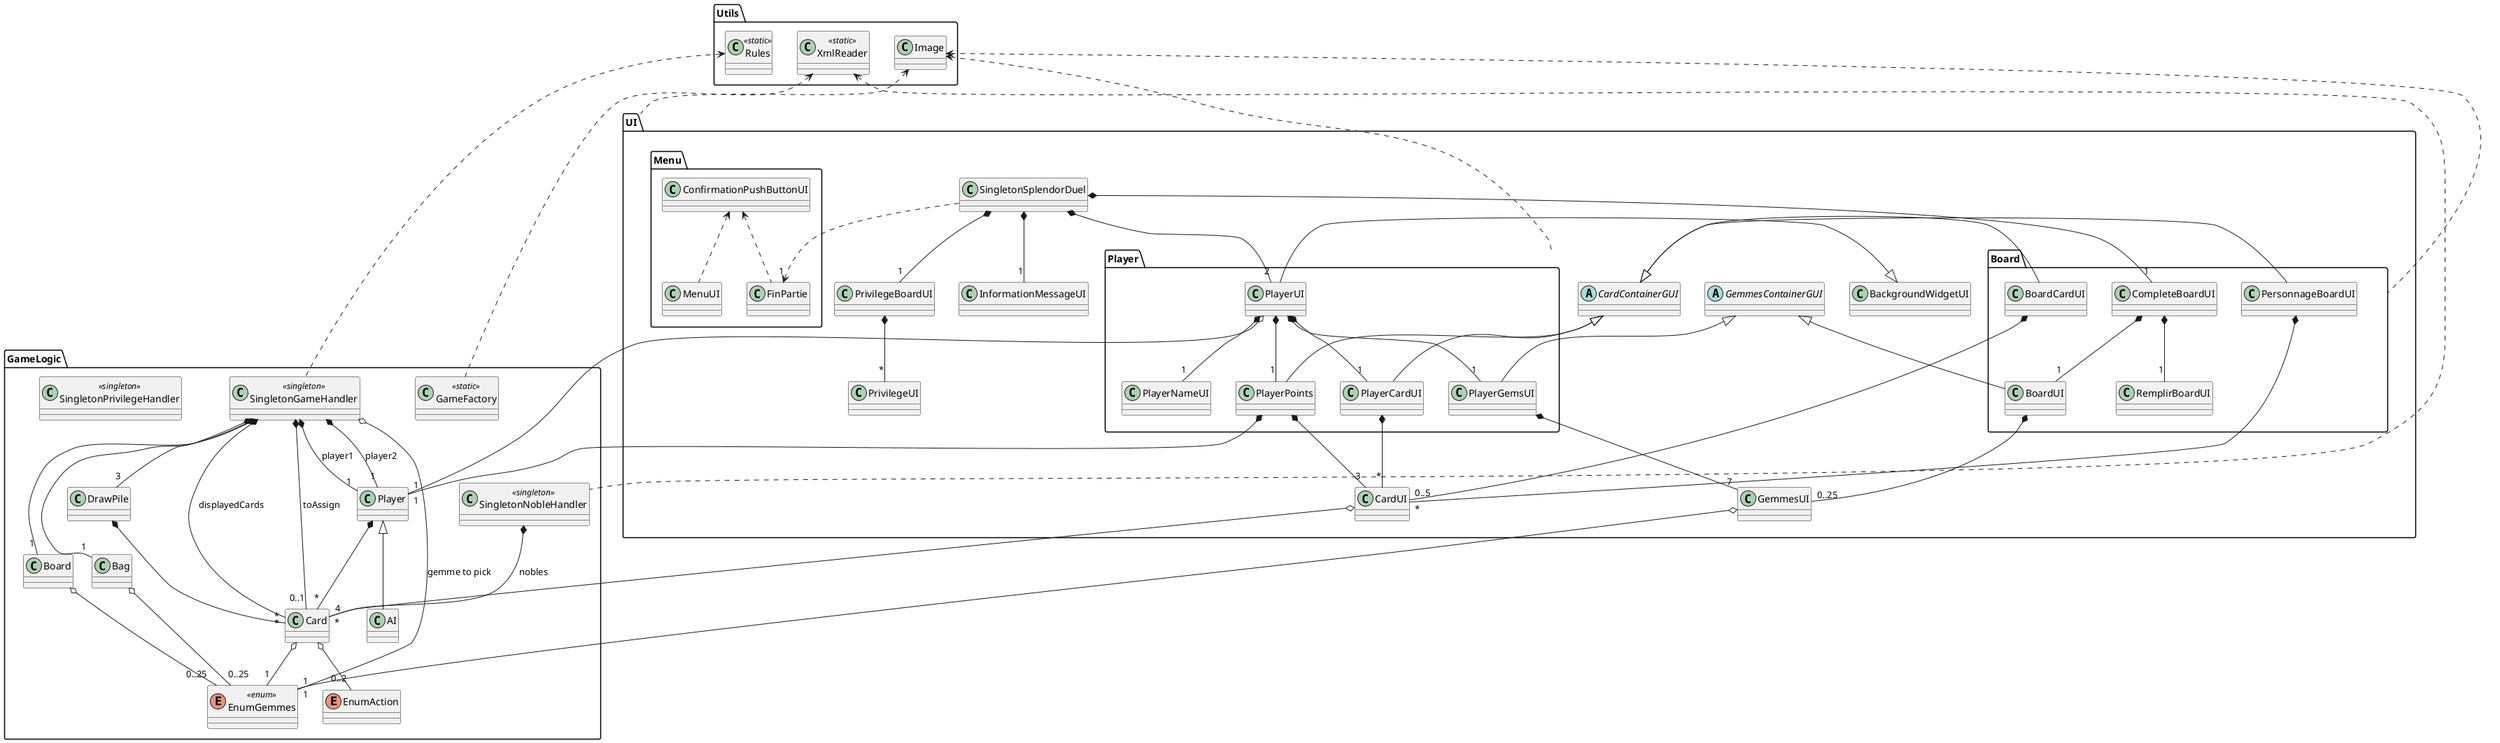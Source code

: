 @startuml

package "GameLogic" {
    enum EnumAction { }
    class Board { }
    class Bag { }
    class Card { }
    class DrawPile { }
    class GameFactory << static >> { }
    class SingletonGameHandler << singleton >> { }
    enum EnumGemmes << enum >> { }
    class SingletonNobleHandler << singleton >> { }
    class Player { }
    class AI { }
    class SingletonPrivilegeHandler << singleton >> { }
}

package "Utils" {
    class Image { }
    class Rules << static >> { }
    class XmlReader << static >> { }
}

package "UI" {
    class BackgroundWidgetUI { }
    class CardUI { }
    class GemmesUI { }
    class InformationMessageUI { }
    class PrivilegeBoardUI { }
    class PrivilegeUI { }
    class SingletonSplendorDuel { }
    abstract class CardContainerGUI { }
    abstract class GemmesContainerGUI { }

    package "Board" {
        class BoardCardUI { }
        class BoardUI { }
        class CompleteBoardUI { }
        class PersonnageBoardUI { }
        class RemplirBoardUI { }
    }

    package "Player" {
        class PlayerCardUI { }
        class PlayerGemsUI { }
        class PlayerNameUI { }
        class PlayerPoints { }
        class PlayerUI { }
    }

    package "Menu" {
        class ConfirmationPushButtonUI { }
        class FinPartie { }
        class MenuUI { }
    }
}

Bag o-- "0..25" EnumGemmes

GameLogic.Board o-- "0..25" EnumGemmes

Card o-- "1" EnumGemmes
Card o-- "0..2" EnumAction

DrawPile *-- "*" Card

SingletonGameHandler *-- "1" Bag
SingletonGameHandler *-- "1" GameLogic.Board
SingletonGameHandler *-- "3" DrawPile
SingletonGameHandler *-- "*" Card : displayedCards
SingletonGameHandler *-- "0..1" Card : toAssign
SingletonGameHandler *-- "1" GameLogic.Player : player1
SingletonGameHandler *-- "1" GameLogic.Player : player2
SingletonGameHandler o-- "1" EnumGemmes : gemme to pick

GameLogic.Player <|-- AI

SingletonNobleHandler *-- "4" Card : nobles

GameLogic.Player *-- "*" Card

CardUI o-- "*" Card

GemmesUI o-- "1" EnumGemmes

PrivilegeBoardUI *-- "*" PrivilegeUI

SingletonSplendorDuel *-- "1" CompleteBoardUI
SingletonSplendorDuel *-- "2" PlayerUI
SingletonSplendorDuel *-- "1" PrivilegeBoardUI
SingletonSplendorDuel *-- "1" InformationMessageUI
SingletonSplendorDuel ..> "1" FinPartie

ConfirmationPushButtonUI <.. FinPartie
ConfirmationPushButtonUI <.. MenuUI

CardContainerGUI <|- BoardCardUI
CardContainerGUI <|-- PlayerCardUI
CardContainerGUI <|- PersonnageBoardUI
CardContainerGUI <|-- PlayerPoints

GemmesContainerGUI <|-- BoardUI
GemmesContainerGUI <|-- PlayerGemsUI


BoardCardUI *-- "0..5" CardUI

BoardUI *-- "0..25" GemmesUI

CompleteBoardUI *-- "1" BoardUI
CompleteBoardUI *-- "1" RemplirBoardUI

PersonnageBoardUI *-- "*" CardUI

PlayerCardUI *-- "*" CardUI

PlayerGemsUI *-- "7" GemmesUI

PlayerPoints *-- "3" CardUI
PlayerPoints *-- "1" GameLogic.Player

PlayerUI o-- "1" GameLogic.Player
PlayerUI *-- "1" PlayerPoints
PlayerUI *-- "1" PlayerNameUI
PlayerUI *-- "1" PlayerCardUI
PlayerUI *-- "1" PlayerGemsUI
PlayerUI -|> BackgroundWidgetUI

Image <.. UI
Image <.. UI.Board
Image <.. UI.Player

Rules <.. SingletonGameHandler

XmlReader <.. SingletonNobleHandler
XmlReader <.. GameFactory

@enduml